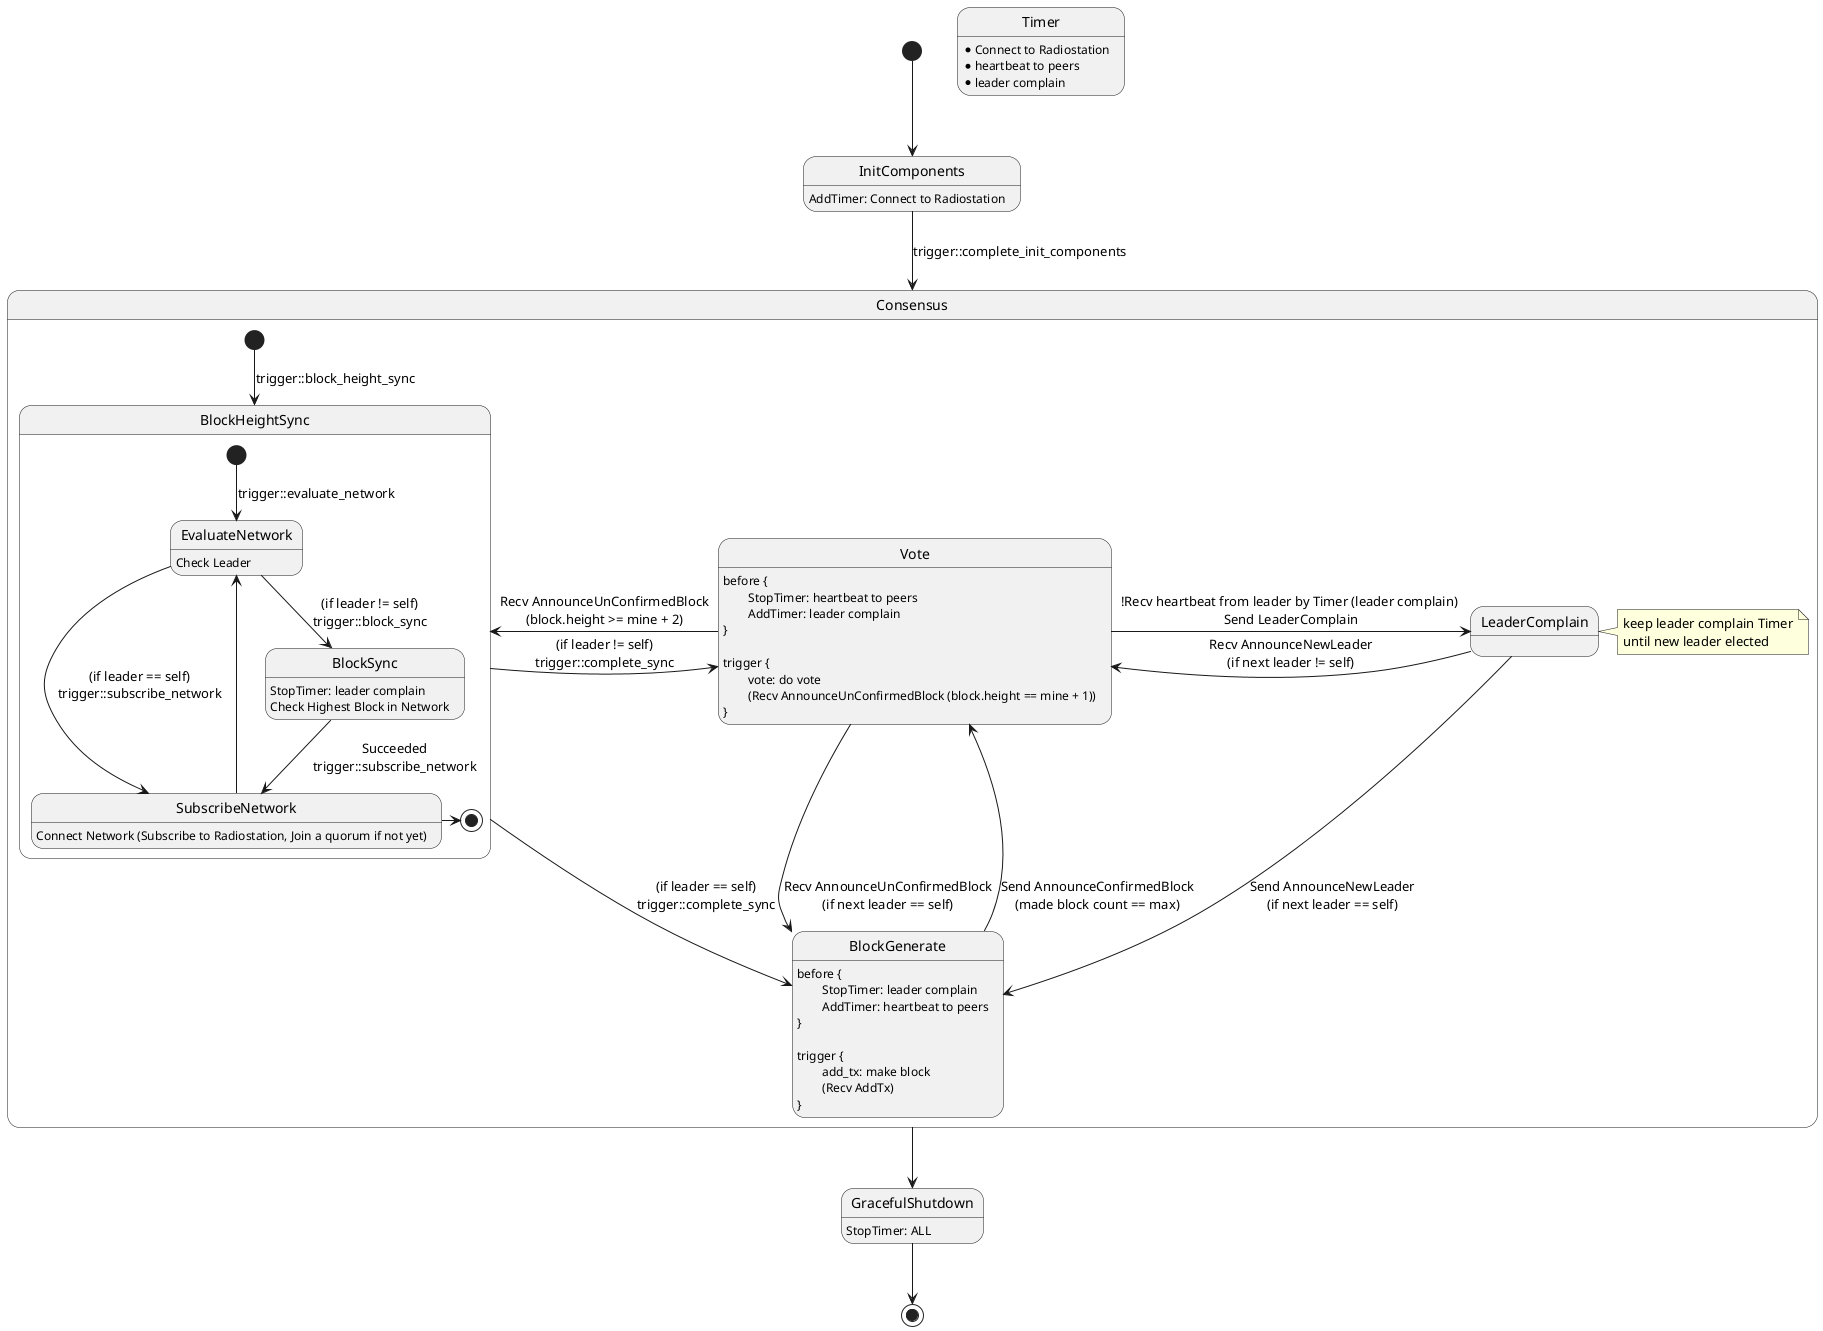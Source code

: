 @startuml State Machine in Siever

[*] --> InitComponents
InitComponents: AddTimer: Connect to Radiostation

InitComponents --> Consensus : trigger::complete_init_components

state Timer
Timer: * Connect to Radiostation
Timer: * heartbeat to peers
Timer: * leader complain

state Consensus {
    [*] --> BlockHeightSync : trigger::block_height_sync

    state BlockHeightSync {
        [*] --> EvaluateNetwork : trigger::evaluate_network

        EvaluateNetwork: Check Leader
        EvaluateNetwork --> BlockSync : (if leader != self)\ntrigger::block_sync
        EvaluateNetwork --> SubscribeNetwork : (if leader == self)\ntrigger::subscribe_network

        BlockSync: StopTimer: leader complain
        BlockSync: Check Highest Block in Network
        BlockSync --> SubscribeNetwork : Succeeded\ntrigger::subscribe_network

        SubscribeNetwork: Connect Network (Subscribe to Radiostation, Join a quorum if not yet)
        SubscribeNetwork -up-> EvaluateNetwork
        SubscribeNetwork -right-> [*]
    }
    BlockHeightSync --> BlockGenerate: (if leader == self)\ntrigger::complete_sync
    BlockHeightSync -> Vote: (if leader != self)\ntrigger::complete_sync

    Vote: before {
    Vote: \tStopTimer: heartbeat to peers
    Vote: \tAddTimer: leader complain
    Vote: }
    Vote: 
    Vote: trigger {
    Vote: \tvote: do vote\n\t(Recv AnnounceUnConfirmedBlock (block.height == mine + 1))
    Vote: }
    Vote -left-> BlockHeightSync : Recv AnnounceUnConfirmedBlock\n(block.height >= mine + 2)
    Vote -> BlockGenerate : Recv AnnounceUnConfirmedBlock\n(if next leader == self)
    Vote -> LeaderComplain : !Recv heartbeat from leader by Timer (leader complain) \nSend LeaderComplain

    BlockGenerate: before {
    BlockGenerate: \tStopTimer: leader complain
    BlockGenerate: \tAddTimer: heartbeat to peers
    BlockGenerate: }
    BlockGenerate: 
    BlockGenerate: trigger {
    BlockGenerate: \tadd_tx: make block\n\t(Recv AddTx)
    BlockGenerate: }
    BlockGenerate -> Vote : Send AnnounceConfirmedBlock\n(made block count == max)

    state LeaderComplain
    note right of LeaderComplain
      keep leader complain Timer
      until new leader elected
    end note
    LeaderComplain -> Vote : Recv AnnounceNewLeader\n(if next leader != self)
    LeaderComplain --> BlockGenerate : Send AnnounceNewLeader\n(if next leader == self)
}

Consensus --> GracefulShutdown

GracefulShutdown: StopTimer: ALL
GracefulShutdown --> [*]

@enduml
